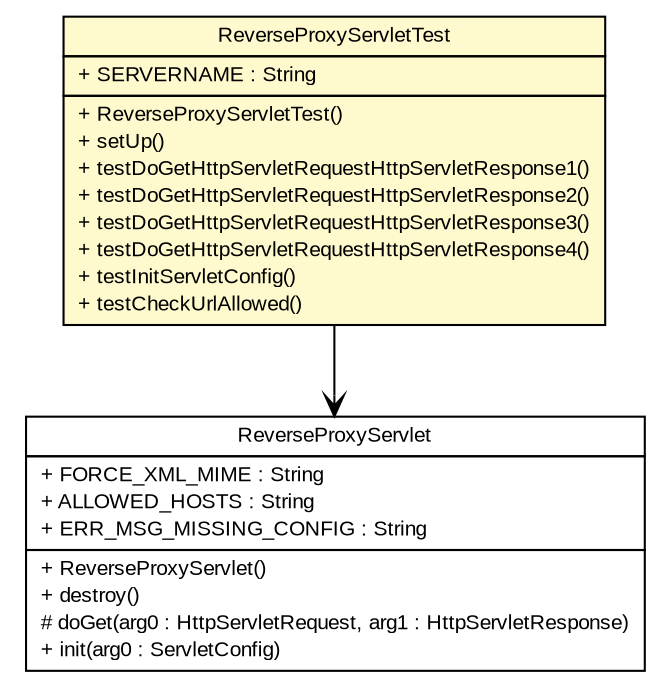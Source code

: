 #!/usr/local/bin/dot
#
# Class diagram 
# Generated by UMLGraph version R5_6 (http://www.umlgraph.org/)
#

digraph G {
	edge [fontname="arial",fontsize=10,labelfontname="arial",labelfontsize=10];
	node [fontname="arial",fontsize=10,shape=plaintext];
	nodesep=0.25;
	ranksep=0.5;
	// nl.mineleni.cbsviewer.servlet.ReverseProxyServletTest
	c472 [label=<<table title="nl.mineleni.cbsviewer.servlet.ReverseProxyServletTest" border="0" cellborder="1" cellspacing="0" cellpadding="2" port="p" bgcolor="lemonChiffon" href="./ReverseProxyServletTest.html">
		<tr><td><table border="0" cellspacing="0" cellpadding="1">
<tr><td align="center" balign="center"> ReverseProxyServletTest </td></tr>
		</table></td></tr>
		<tr><td><table border="0" cellspacing="0" cellpadding="1">
<tr><td align="left" balign="left"> + SERVERNAME : String </td></tr>
		</table></td></tr>
		<tr><td><table border="0" cellspacing="0" cellpadding="1">
<tr><td align="left" balign="left"> + ReverseProxyServletTest() </td></tr>
<tr><td align="left" balign="left"> + setUp() </td></tr>
<tr><td align="left" balign="left"> + testDoGetHttpServletRequestHttpServletResponse1() </td></tr>
<tr><td align="left" balign="left"> + testDoGetHttpServletRequestHttpServletResponse2() </td></tr>
<tr><td align="left" balign="left"> + testDoGetHttpServletRequestHttpServletResponse3() </td></tr>
<tr><td align="left" balign="left"> + testDoGetHttpServletRequestHttpServletResponse4() </td></tr>
<tr><td align="left" balign="left"> + testInitServletConfig() </td></tr>
<tr><td align="left" balign="left"> + testCheckUrlAllowed() </td></tr>
		</table></td></tr>
		</table>>, URL="./ReverseProxyServletTest.html", fontname="arial", fontcolor="black", fontsize=10.0];
	// nl.mineleni.cbsviewer.servlet.ReverseProxyServletTest NAVASSOC nl.mineleni.cbsviewer.servlet.ReverseProxyServlet
	c472:p -> c492:p [taillabel="", label="", headlabel="", fontname="arial", fontcolor="black", fontsize=10.0, color="black", arrowhead=open];
	// nl.mineleni.cbsviewer.servlet.ReverseProxyServlet
	c492 [label=<<table title="nl.mineleni.cbsviewer.servlet.ReverseProxyServlet" border="0" cellborder="1" cellspacing="0" cellpadding="2" port="p">
		<tr><td><table border="0" cellspacing="0" cellpadding="1">
<tr><td align="center" balign="center"> ReverseProxyServlet </td></tr>
		</table></td></tr>
		<tr><td><table border="0" cellspacing="0" cellpadding="1">
<tr><td align="left" balign="left"> + FORCE_XML_MIME : String </td></tr>
<tr><td align="left" balign="left"> + ALLOWED_HOSTS : String </td></tr>
<tr><td align="left" balign="left"> + ERR_MSG_MISSING_CONFIG : String </td></tr>
		</table></td></tr>
		<tr><td><table border="0" cellspacing="0" cellpadding="1">
<tr><td align="left" balign="left"> + ReverseProxyServlet() </td></tr>
<tr><td align="left" balign="left"> + destroy() </td></tr>
<tr><td align="left" balign="left"> # doGet(arg0 : HttpServletRequest, arg1 : HttpServletResponse) </td></tr>
<tr><td align="left" balign="left"> + init(arg0 : ServletConfig) </td></tr>
		</table></td></tr>
		</table>>, URL="null", fontname="arial", fontcolor="black", fontsize=10.0];
}

